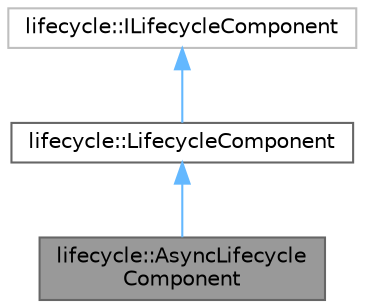 digraph "lifecycle::AsyncLifecycleComponent"
{
 // LATEX_PDF_SIZE
  bgcolor="transparent";
  edge [fontname=Helvetica,fontsize=10,labelfontname=Helvetica,labelfontsize=10];
  node [fontname=Helvetica,fontsize=10,shape=box,height=0.2,width=0.4];
  Node1 [id="Node000001",label="lifecycle::AsyncLifecycle\lComponent",height=0.2,width=0.4,color="gray40", fillcolor="grey60", style="filled", fontcolor="black",tooltip=" "];
  Node2 -> Node1 [id="edge1_Node000001_Node000002",dir="back",color="steelblue1",style="solid",tooltip=" "];
  Node2 [id="Node000002",label="lifecycle::LifecycleComponent",height=0.2,width=0.4,color="gray40", fillcolor="white", style="filled",URL="$d9/d06/classlifecycle_1_1LifecycleComponent.html",tooltip=" "];
  Node3 -> Node2 [id="edge2_Node000002_Node000003",dir="back",color="steelblue1",style="solid",tooltip=" "];
  Node3 [id="Node000003",label="lifecycle::ILifecycleComponent",height=0.2,width=0.4,color="grey75", fillcolor="white", style="filled",URL="$d1/db3/classlifecycle_1_1ILifecycleComponent.html",tooltip=" "];
}
